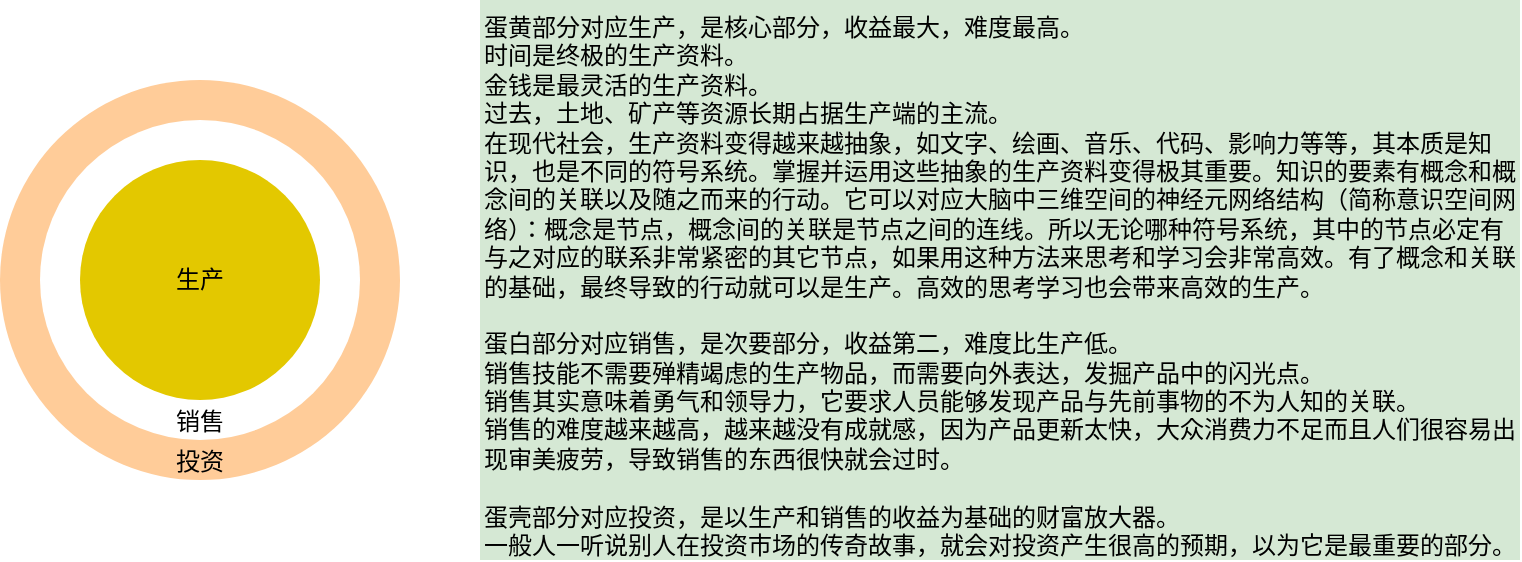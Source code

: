 <mxfile version="26.0.3">
  <diagram name="第 1 页" id="D5H8AzT_VC-e517OlI4p">
    <mxGraphModel dx="1050" dy="522" grid="1" gridSize="10" guides="1" tooltips="1" connect="1" arrows="1" fold="1" page="1" pageScale="1" pageWidth="827" pageHeight="1169" math="0" shadow="0">
      <root>
        <mxCell id="0" />
        <mxCell id="1" parent="0" />
        <mxCell id="7c-vlIwbRYnSEmysqgc2-5" value="蛋黄部分对应生产，是核心部分，收益最大，难度最高。&lt;div&gt;时间是终极的生产资料。&lt;/div&gt;&lt;div&gt;金钱是最灵活的生产资料。&lt;/div&gt;&lt;div&gt;过去，土地、矿产等资源长期占据生产端的主流。&lt;/div&gt;&lt;div&gt;在现代社会，生产资料变得越来越抽象，如文字、绘画、音乐、代码、影响力等等，其本质是知识，也是不同的符号系统。掌握并运用这些抽象的生产资料变得极其重要。知识的要素有概念和概念间的关联以及随之而来的行动。它可以对应大脑中三维空间的神经元网络结构（简称意识空间网络）：概念是节点，概念间的关联是节点之间的连线。所以无论哪种符号系统，其中的节点必定有与之对应的联系非常紧密的其它节点，如果用这种方法来思考和学习会非常高效。有了概念和关联的基础，最终导致的行动就可以是生产。高效的思考学习也会带来高效的生产。&lt;br&gt;&lt;div&gt;&lt;br&gt;&lt;/div&gt;&lt;div&gt;蛋白部分对应销售，是次要部分，收益第二，难度比生产低。&lt;/div&gt;&lt;div&gt;销售技能不需要殚精竭虑的生产物品，而需要向外表达，发掘产品中的闪光点。&lt;/div&gt;&lt;div&gt;销售其实意味着勇气和领导力，它要求人员能够发现产品与先前事物的不为人知的关联。&lt;/div&gt;&lt;div&gt;销售的难度越来越高，越来越没有成就感，因为产品更新太快，大众消费力不足而且人们很容易出现审美疲劳，导致销售的东西很快就会过时。&lt;/div&gt;&lt;div&gt;&lt;br&gt;&lt;/div&gt;&lt;div&gt;蛋壳部分对应投资，是以生产和销售的收益为基础的财富放大器。&lt;/div&gt;&lt;div&gt;一般人一听说别人在投资市场的传奇故事，就会对投资产生很高的预期，以为它是最重要的部分&lt;span style=&quot;background-color: transparent; color: light-dark(rgb(0, 0, 0), rgb(255, 255, 255));&quot;&gt;。&lt;/span&gt;&lt;/div&gt;&lt;/div&gt;" style="text;html=1;align=left;verticalAlign=top;whiteSpace=wrap;rounded=0;fillColor=#d5e8d4;strokeColor=none;" parent="1" vertex="1">
          <mxGeometry x="280" y="40" width="520" height="280" as="geometry" />
        </mxCell>
        <mxCell id="h8QcNllU9ZV6T4oXcYrq-1" value="" style="group" vertex="1" connectable="0" parent="1">
          <mxGeometry x="40" y="80" width="200" height="200" as="geometry" />
        </mxCell>
        <mxCell id="7c-vlIwbRYnSEmysqgc2-3" value="投资" style="ellipse;whiteSpace=wrap;html=1;aspect=fixed;fillColor=#ffcc99;strokeColor=none;verticalAlign=bottom;" parent="h8QcNllU9ZV6T4oXcYrq-1" vertex="1">
          <mxGeometry width="200" height="200" as="geometry" />
        </mxCell>
        <mxCell id="7c-vlIwbRYnSEmysqgc2-2" value="销售" style="ellipse;whiteSpace=wrap;html=1;aspect=fixed;strokeColor=none;verticalAlign=bottom;" parent="h8QcNllU9ZV6T4oXcYrq-1" vertex="1">
          <mxGeometry x="20" y="20" width="160" height="160" as="geometry" />
        </mxCell>
        <mxCell id="7c-vlIwbRYnSEmysqgc2-1" value="生产" style="ellipse;whiteSpace=wrap;html=1;aspect=fixed;fillColor=#e3c800;strokeColor=none;gradientDirection=radial;fontColor=#000000;" parent="h8QcNllU9ZV6T4oXcYrq-1" vertex="1">
          <mxGeometry x="40" y="40" width="120" height="120" as="geometry" />
        </mxCell>
      </root>
    </mxGraphModel>
  </diagram>
</mxfile>
